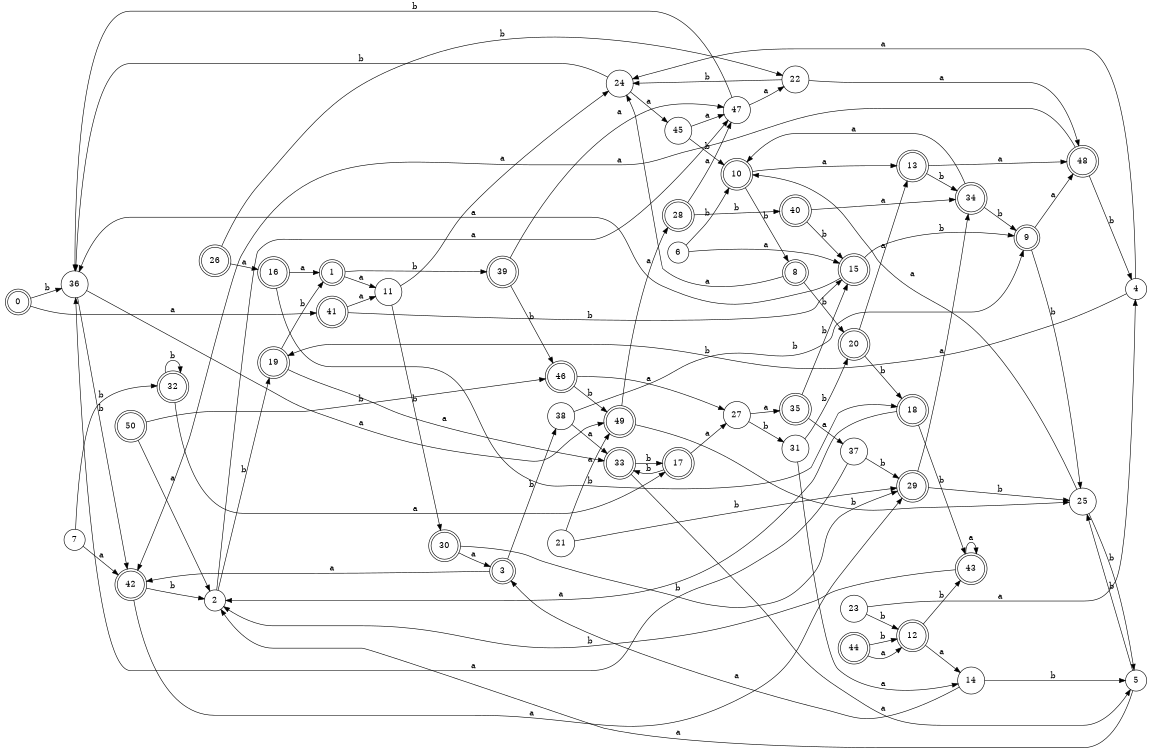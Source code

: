 digraph n41_7 {
__start0 [label="" shape="none"];

rankdir=LR;
size="8,5";

s0 [style="rounded,filled", color="black", fillcolor="white" shape="doublecircle", label="0"];
s1 [style="rounded,filled", color="black", fillcolor="white" shape="doublecircle", label="1"];
s2 [style="filled", color="black", fillcolor="white" shape="circle", label="2"];
s3 [style="rounded,filled", color="black", fillcolor="white" shape="doublecircle", label="3"];
s4 [style="filled", color="black", fillcolor="white" shape="circle", label="4"];
s5 [style="filled", color="black", fillcolor="white" shape="circle", label="5"];
s6 [style="filled", color="black", fillcolor="white" shape="circle", label="6"];
s7 [style="filled", color="black", fillcolor="white" shape="circle", label="7"];
s8 [style="rounded,filled", color="black", fillcolor="white" shape="doublecircle", label="8"];
s9 [style="rounded,filled", color="black", fillcolor="white" shape="doublecircle", label="9"];
s10 [style="rounded,filled", color="black", fillcolor="white" shape="doublecircle", label="10"];
s11 [style="filled", color="black", fillcolor="white" shape="circle", label="11"];
s12 [style="rounded,filled", color="black", fillcolor="white" shape="doublecircle", label="12"];
s13 [style="rounded,filled", color="black", fillcolor="white" shape="doublecircle", label="13"];
s14 [style="filled", color="black", fillcolor="white" shape="circle", label="14"];
s15 [style="rounded,filled", color="black", fillcolor="white" shape="doublecircle", label="15"];
s16 [style="rounded,filled", color="black", fillcolor="white" shape="doublecircle", label="16"];
s17 [style="rounded,filled", color="black", fillcolor="white" shape="doublecircle", label="17"];
s18 [style="rounded,filled", color="black", fillcolor="white" shape="doublecircle", label="18"];
s19 [style="rounded,filled", color="black", fillcolor="white" shape="doublecircle", label="19"];
s20 [style="rounded,filled", color="black", fillcolor="white" shape="doublecircle", label="20"];
s21 [style="filled", color="black", fillcolor="white" shape="circle", label="21"];
s22 [style="filled", color="black", fillcolor="white" shape="circle", label="22"];
s23 [style="filled", color="black", fillcolor="white" shape="circle", label="23"];
s24 [style="filled", color="black", fillcolor="white" shape="circle", label="24"];
s25 [style="filled", color="black", fillcolor="white" shape="circle", label="25"];
s26 [style="rounded,filled", color="black", fillcolor="white" shape="doublecircle", label="26"];
s27 [style="filled", color="black", fillcolor="white" shape="circle", label="27"];
s28 [style="rounded,filled", color="black", fillcolor="white" shape="doublecircle", label="28"];
s29 [style="rounded,filled", color="black", fillcolor="white" shape="doublecircle", label="29"];
s30 [style="rounded,filled", color="black", fillcolor="white" shape="doublecircle", label="30"];
s31 [style="filled", color="black", fillcolor="white" shape="circle", label="31"];
s32 [style="rounded,filled", color="black", fillcolor="white" shape="doublecircle", label="32"];
s33 [style="rounded,filled", color="black", fillcolor="white" shape="doublecircle", label="33"];
s34 [style="rounded,filled", color="black", fillcolor="white" shape="doublecircle", label="34"];
s35 [style="rounded,filled", color="black", fillcolor="white" shape="doublecircle", label="35"];
s36 [style="filled", color="black", fillcolor="white" shape="circle", label="36"];
s37 [style="filled", color="black", fillcolor="white" shape="circle", label="37"];
s38 [style="filled", color="black", fillcolor="white" shape="circle", label="38"];
s39 [style="rounded,filled", color="black", fillcolor="white" shape="doublecircle", label="39"];
s40 [style="rounded,filled", color="black", fillcolor="white" shape="doublecircle", label="40"];
s41 [style="rounded,filled", color="black", fillcolor="white" shape="doublecircle", label="41"];
s42 [style="rounded,filled", color="black", fillcolor="white" shape="doublecircle", label="42"];
s43 [style="rounded,filled", color="black", fillcolor="white" shape="doublecircle", label="43"];
s44 [style="rounded,filled", color="black", fillcolor="white" shape="doublecircle", label="44"];
s45 [style="filled", color="black", fillcolor="white" shape="circle", label="45"];
s46 [style="rounded,filled", color="black", fillcolor="white" shape="doublecircle", label="46"];
s47 [style="filled", color="black", fillcolor="white" shape="circle", label="47"];
s48 [style="rounded,filled", color="black", fillcolor="white" shape="doublecircle", label="48"];
s49 [style="rounded,filled", color="black", fillcolor="white" shape="doublecircle", label="49"];
s50 [style="rounded,filled", color="black", fillcolor="white" shape="doublecircle", label="50"];
s0 -> s41 [label="a"];
s0 -> s36 [label="b"];
s1 -> s11 [label="a"];
s1 -> s39 [label="b"];
s2 -> s47 [label="a"];
s2 -> s19 [label="b"];
s3 -> s42 [label="a"];
s3 -> s38 [label="b"];
s4 -> s24 [label="a"];
s4 -> s19 [label="b"];
s5 -> s2 [label="a"];
s5 -> s25 [label="b"];
s6 -> s15 [label="a"];
s6 -> s10 [label="b"];
s7 -> s42 [label="a"];
s7 -> s32 [label="b"];
s8 -> s24 [label="a"];
s8 -> s20 [label="b"];
s9 -> s48 [label="a"];
s9 -> s25 [label="b"];
s10 -> s13 [label="a"];
s10 -> s8 [label="b"];
s11 -> s24 [label="a"];
s11 -> s30 [label="b"];
s12 -> s14 [label="a"];
s12 -> s43 [label="b"];
s13 -> s48 [label="a"];
s13 -> s34 [label="b"];
s14 -> s3 [label="a"];
s14 -> s5 [label="b"];
s15 -> s36 [label="a"];
s15 -> s9 [label="b"];
s16 -> s1 [label="a"];
s16 -> s18 [label="b"];
s17 -> s27 [label="a"];
s17 -> s33 [label="b"];
s18 -> s2 [label="a"];
s18 -> s43 [label="b"];
s19 -> s33 [label="a"];
s19 -> s1 [label="b"];
s20 -> s13 [label="a"];
s20 -> s18 [label="b"];
s21 -> s49 [label="a"];
s21 -> s29 [label="b"];
s22 -> s48 [label="a"];
s22 -> s24 [label="b"];
s23 -> s4 [label="a"];
s23 -> s12 [label="b"];
s24 -> s45 [label="a"];
s24 -> s36 [label="b"];
s25 -> s10 [label="a"];
s25 -> s5 [label="b"];
s26 -> s16 [label="a"];
s26 -> s22 [label="b"];
s27 -> s35 [label="a"];
s27 -> s31 [label="b"];
s28 -> s47 [label="a"];
s28 -> s40 [label="b"];
s29 -> s34 [label="a"];
s29 -> s25 [label="b"];
s30 -> s3 [label="a"];
s30 -> s29 [label="b"];
s31 -> s14 [label="a"];
s31 -> s20 [label="b"];
s32 -> s17 [label="a"];
s32 -> s32 [label="b"];
s33 -> s5 [label="a"];
s33 -> s17 [label="b"];
s34 -> s10 [label="a"];
s34 -> s9 [label="b"];
s35 -> s37 [label="a"];
s35 -> s15 [label="b"];
s36 -> s49 [label="a"];
s36 -> s42 [label="b"];
s37 -> s36 [label="a"];
s37 -> s29 [label="b"];
s38 -> s33 [label="a"];
s38 -> s9 [label="b"];
s39 -> s47 [label="a"];
s39 -> s46 [label="b"];
s40 -> s34 [label="a"];
s40 -> s15 [label="b"];
s41 -> s11 [label="a"];
s41 -> s15 [label="b"];
s42 -> s29 [label="a"];
s42 -> s2 [label="b"];
s43 -> s43 [label="a"];
s43 -> s2 [label="b"];
s44 -> s12 [label="a"];
s44 -> s12 [label="b"];
s45 -> s47 [label="a"];
s45 -> s10 [label="b"];
s46 -> s27 [label="a"];
s46 -> s49 [label="b"];
s47 -> s22 [label="a"];
s47 -> s36 [label="b"];
s48 -> s42 [label="a"];
s48 -> s4 [label="b"];
s49 -> s28 [label="a"];
s49 -> s25 [label="b"];
s50 -> s2 [label="a"];
s50 -> s46 [label="b"];

}